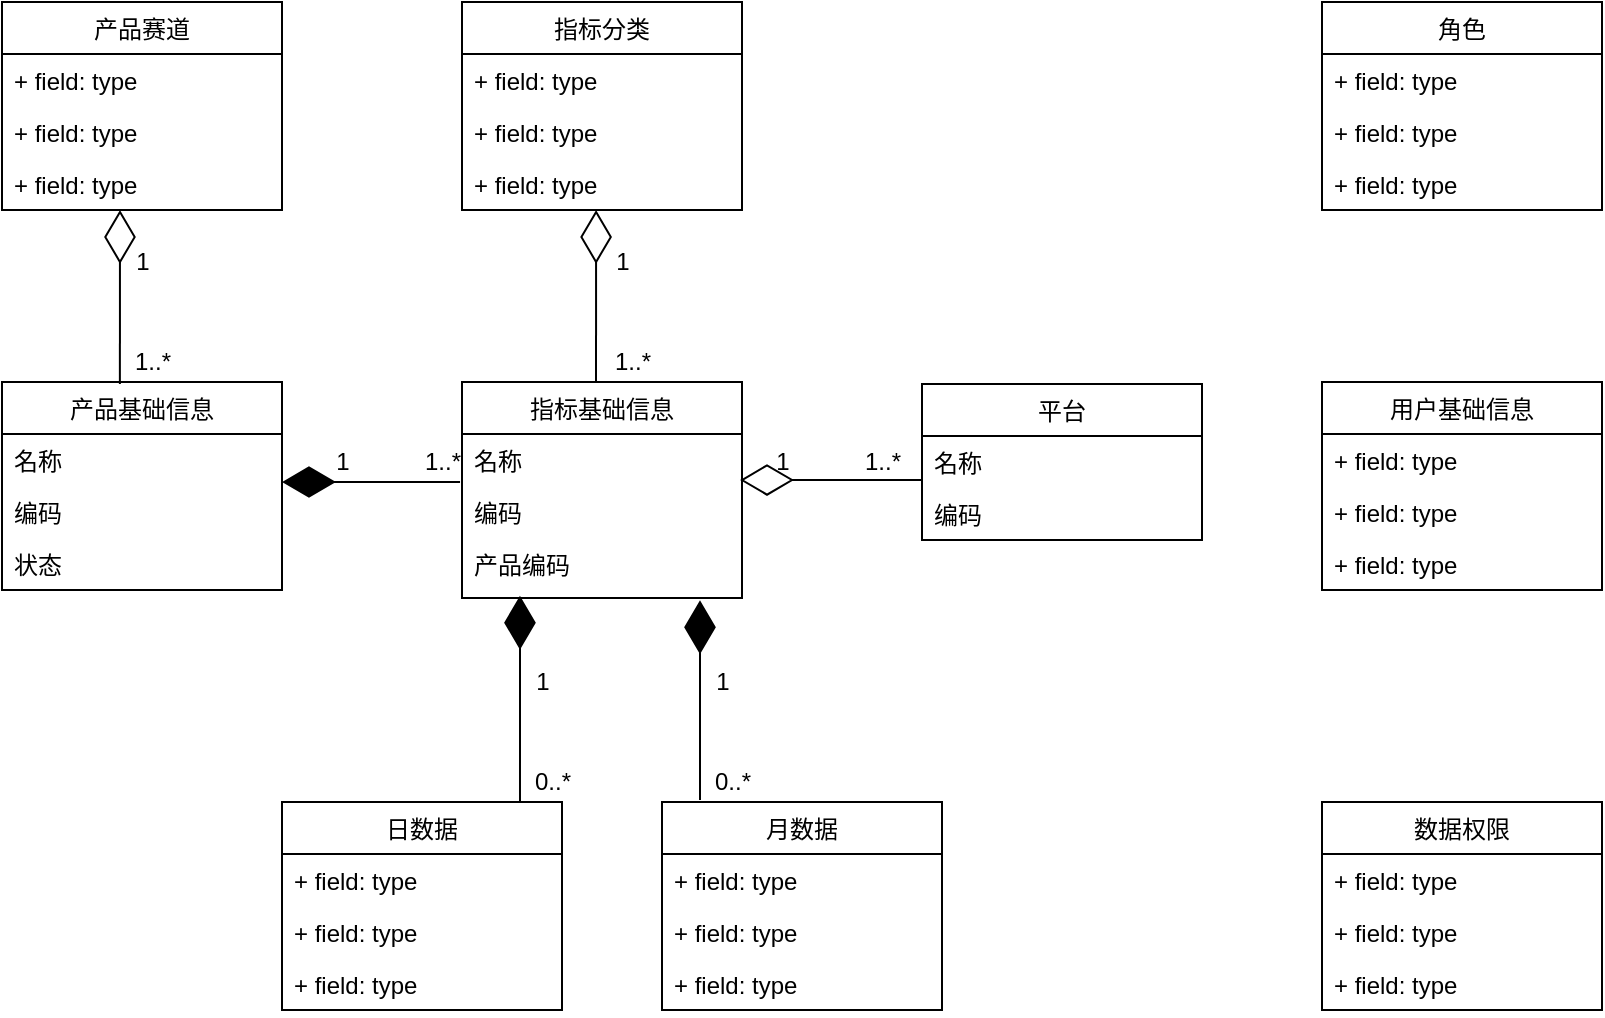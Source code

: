<mxfile version="14.9.9" type="github">
  <diagram id="4ZJ0vDUUfTBXr_d-hYEK" name="Page-1">
    <mxGraphModel dx="1298" dy="748" grid="1" gridSize="10" guides="1" tooltips="1" connect="1" arrows="1" fold="1" page="1" pageScale="1" pageWidth="827" pageHeight="1169" math="0" shadow="0">
      <root>
        <mxCell id="0" />
        <mxCell id="1" parent="0" />
        <mxCell id="1pAz7i3gaedMpaVAOuG8-1" value="指标基础信息" style="swimlane;fontStyle=0;childLayout=stackLayout;horizontal=1;startSize=26;fillColor=none;horizontalStack=0;resizeParent=1;resizeParentMax=0;resizeLast=0;collapsible=1;marginBottom=0;" vertex="1" parent="1">
          <mxGeometry x="330" y="390" width="140" height="108" as="geometry" />
        </mxCell>
        <mxCell id="1pAz7i3gaedMpaVAOuG8-2" value="名称" style="text;strokeColor=none;fillColor=none;align=left;verticalAlign=top;spacingLeft=4;spacingRight=4;overflow=hidden;rotatable=0;points=[[0,0.5],[1,0.5]];portConstraint=eastwest;" vertex="1" parent="1pAz7i3gaedMpaVAOuG8-1">
          <mxGeometry y="26" width="140" height="26" as="geometry" />
        </mxCell>
        <mxCell id="1pAz7i3gaedMpaVAOuG8-3" value="编码" style="text;strokeColor=none;fillColor=none;align=left;verticalAlign=top;spacingLeft=4;spacingRight=4;overflow=hidden;rotatable=0;points=[[0,0.5],[1,0.5]];portConstraint=eastwest;" vertex="1" parent="1pAz7i3gaedMpaVAOuG8-1">
          <mxGeometry y="52" width="140" height="26" as="geometry" />
        </mxCell>
        <mxCell id="1pAz7i3gaedMpaVAOuG8-4" value="产品编码" style="text;strokeColor=none;fillColor=none;align=left;verticalAlign=top;spacingLeft=4;spacingRight=4;overflow=hidden;rotatable=0;points=[[0,0.5],[1,0.5]];portConstraint=eastwest;" vertex="1" parent="1pAz7i3gaedMpaVAOuG8-1">
          <mxGeometry y="78" width="140" height="30" as="geometry" />
        </mxCell>
        <mxCell id="1pAz7i3gaedMpaVAOuG8-9" value="指标分类" style="swimlane;fontStyle=0;childLayout=stackLayout;horizontal=1;startSize=26;fillColor=none;horizontalStack=0;resizeParent=1;resizeParentMax=0;resizeLast=0;collapsible=1;marginBottom=0;" vertex="1" parent="1">
          <mxGeometry x="330" y="200" width="140" height="104" as="geometry" />
        </mxCell>
        <mxCell id="1pAz7i3gaedMpaVAOuG8-10" value="+ field: type" style="text;strokeColor=none;fillColor=none;align=left;verticalAlign=top;spacingLeft=4;spacingRight=4;overflow=hidden;rotatable=0;points=[[0,0.5],[1,0.5]];portConstraint=eastwest;" vertex="1" parent="1pAz7i3gaedMpaVAOuG8-9">
          <mxGeometry y="26" width="140" height="26" as="geometry" />
        </mxCell>
        <mxCell id="1pAz7i3gaedMpaVAOuG8-11" value="+ field: type" style="text;strokeColor=none;fillColor=none;align=left;verticalAlign=top;spacingLeft=4;spacingRight=4;overflow=hidden;rotatable=0;points=[[0,0.5],[1,0.5]];portConstraint=eastwest;" vertex="1" parent="1pAz7i3gaedMpaVAOuG8-9">
          <mxGeometry y="52" width="140" height="26" as="geometry" />
        </mxCell>
        <mxCell id="1pAz7i3gaedMpaVAOuG8-12" value="+ field: type" style="text;strokeColor=none;fillColor=none;align=left;verticalAlign=top;spacingLeft=4;spacingRight=4;overflow=hidden;rotatable=0;points=[[0,0.5],[1,0.5]];portConstraint=eastwest;" vertex="1" parent="1pAz7i3gaedMpaVAOuG8-9">
          <mxGeometry y="78" width="140" height="26" as="geometry" />
        </mxCell>
        <mxCell id="1pAz7i3gaedMpaVAOuG8-13" value="产品基础信息" style="swimlane;fontStyle=0;childLayout=stackLayout;horizontal=1;startSize=26;fillColor=none;horizontalStack=0;resizeParent=1;resizeParentMax=0;resizeLast=0;collapsible=1;marginBottom=0;" vertex="1" parent="1">
          <mxGeometry x="100" y="390" width="140" height="104" as="geometry" />
        </mxCell>
        <mxCell id="1pAz7i3gaedMpaVAOuG8-14" value="名称" style="text;strokeColor=none;fillColor=none;align=left;verticalAlign=top;spacingLeft=4;spacingRight=4;overflow=hidden;rotatable=0;points=[[0,0.5],[1,0.5]];portConstraint=eastwest;" vertex="1" parent="1pAz7i3gaedMpaVAOuG8-13">
          <mxGeometry y="26" width="140" height="26" as="geometry" />
        </mxCell>
        <mxCell id="1pAz7i3gaedMpaVAOuG8-15" value="编码" style="text;strokeColor=none;fillColor=none;align=left;verticalAlign=top;spacingLeft=4;spacingRight=4;overflow=hidden;rotatable=0;points=[[0,0.5],[1,0.5]];portConstraint=eastwest;" vertex="1" parent="1pAz7i3gaedMpaVAOuG8-13">
          <mxGeometry y="52" width="140" height="26" as="geometry" />
        </mxCell>
        <mxCell id="1pAz7i3gaedMpaVAOuG8-16" value="状态" style="text;strokeColor=none;fillColor=none;align=left;verticalAlign=top;spacingLeft=4;spacingRight=4;overflow=hidden;rotatable=0;points=[[0,0.5],[1,0.5]];portConstraint=eastwest;" vertex="1" parent="1pAz7i3gaedMpaVAOuG8-13">
          <mxGeometry y="78" width="140" height="26" as="geometry" />
        </mxCell>
        <mxCell id="1pAz7i3gaedMpaVAOuG8-17" value="产品赛道" style="swimlane;fontStyle=0;childLayout=stackLayout;horizontal=1;startSize=26;fillColor=none;horizontalStack=0;resizeParent=1;resizeParentMax=0;resizeLast=0;collapsible=1;marginBottom=0;" vertex="1" parent="1">
          <mxGeometry x="100" y="200" width="140" height="104" as="geometry" />
        </mxCell>
        <mxCell id="1pAz7i3gaedMpaVAOuG8-18" value="+ field: type" style="text;strokeColor=none;fillColor=none;align=left;verticalAlign=top;spacingLeft=4;spacingRight=4;overflow=hidden;rotatable=0;points=[[0,0.5],[1,0.5]];portConstraint=eastwest;" vertex="1" parent="1pAz7i3gaedMpaVAOuG8-17">
          <mxGeometry y="26" width="140" height="26" as="geometry" />
        </mxCell>
        <mxCell id="1pAz7i3gaedMpaVAOuG8-19" value="+ field: type" style="text;strokeColor=none;fillColor=none;align=left;verticalAlign=top;spacingLeft=4;spacingRight=4;overflow=hidden;rotatable=0;points=[[0,0.5],[1,0.5]];portConstraint=eastwest;" vertex="1" parent="1pAz7i3gaedMpaVAOuG8-17">
          <mxGeometry y="52" width="140" height="26" as="geometry" />
        </mxCell>
        <mxCell id="1pAz7i3gaedMpaVAOuG8-20" value="+ field: type" style="text;strokeColor=none;fillColor=none;align=left;verticalAlign=top;spacingLeft=4;spacingRight=4;overflow=hidden;rotatable=0;points=[[0,0.5],[1,0.5]];portConstraint=eastwest;" vertex="1" parent="1pAz7i3gaedMpaVAOuG8-17">
          <mxGeometry y="78" width="140" height="26" as="geometry" />
        </mxCell>
        <mxCell id="1pAz7i3gaedMpaVAOuG8-21" value="" style="endArrow=diamondThin;endFill=0;endSize=24;html=1;entryX=0.479;entryY=1;entryDx=0;entryDy=0;entryPerimeter=0;" edge="1" parent="1" target="1pAz7i3gaedMpaVAOuG8-12">
          <mxGeometry width="160" relative="1" as="geometry">
            <mxPoint x="397" y="390" as="sourcePoint" />
            <mxPoint x="500" y="380" as="targetPoint" />
          </mxGeometry>
        </mxCell>
        <mxCell id="1pAz7i3gaedMpaVAOuG8-22" value="" style="endArrow=diamondThin;endFill=0;endSize=24;html=1;exitX=0.421;exitY=0.01;exitDx=0;exitDy=0;exitPerimeter=0;" edge="1" parent="1" source="1pAz7i3gaedMpaVAOuG8-13">
          <mxGeometry width="160" relative="1" as="geometry">
            <mxPoint x="188" y="390" as="sourcePoint" />
            <mxPoint x="159" y="304" as="targetPoint" />
          </mxGeometry>
        </mxCell>
        <mxCell id="1pAz7i3gaedMpaVAOuG8-23" value="用户基础信息" style="swimlane;fontStyle=0;childLayout=stackLayout;horizontal=1;startSize=26;fillColor=none;horizontalStack=0;resizeParent=1;resizeParentMax=0;resizeLast=0;collapsible=1;marginBottom=0;" vertex="1" parent="1">
          <mxGeometry x="760" y="390" width="140" height="104" as="geometry" />
        </mxCell>
        <mxCell id="1pAz7i3gaedMpaVAOuG8-24" value="+ field: type" style="text;strokeColor=none;fillColor=none;align=left;verticalAlign=top;spacingLeft=4;spacingRight=4;overflow=hidden;rotatable=0;points=[[0,0.5],[1,0.5]];portConstraint=eastwest;" vertex="1" parent="1pAz7i3gaedMpaVAOuG8-23">
          <mxGeometry y="26" width="140" height="26" as="geometry" />
        </mxCell>
        <mxCell id="1pAz7i3gaedMpaVAOuG8-25" value="+ field: type" style="text;strokeColor=none;fillColor=none;align=left;verticalAlign=top;spacingLeft=4;spacingRight=4;overflow=hidden;rotatable=0;points=[[0,0.5],[1,0.5]];portConstraint=eastwest;" vertex="1" parent="1pAz7i3gaedMpaVAOuG8-23">
          <mxGeometry y="52" width="140" height="26" as="geometry" />
        </mxCell>
        <mxCell id="1pAz7i3gaedMpaVAOuG8-26" value="+ field: type" style="text;strokeColor=none;fillColor=none;align=left;verticalAlign=top;spacingLeft=4;spacingRight=4;overflow=hidden;rotatable=0;points=[[0,0.5],[1,0.5]];portConstraint=eastwest;" vertex="1" parent="1pAz7i3gaedMpaVAOuG8-23">
          <mxGeometry y="78" width="140" height="26" as="geometry" />
        </mxCell>
        <mxCell id="1pAz7i3gaedMpaVAOuG8-27" value="角色" style="swimlane;fontStyle=0;childLayout=stackLayout;horizontal=1;startSize=26;fillColor=none;horizontalStack=0;resizeParent=1;resizeParentMax=0;resizeLast=0;collapsible=1;marginBottom=0;" vertex="1" parent="1">
          <mxGeometry x="760" y="200" width="140" height="104" as="geometry" />
        </mxCell>
        <mxCell id="1pAz7i3gaedMpaVAOuG8-28" value="+ field: type" style="text;strokeColor=none;fillColor=none;align=left;verticalAlign=top;spacingLeft=4;spacingRight=4;overflow=hidden;rotatable=0;points=[[0,0.5],[1,0.5]];portConstraint=eastwest;" vertex="1" parent="1pAz7i3gaedMpaVAOuG8-27">
          <mxGeometry y="26" width="140" height="26" as="geometry" />
        </mxCell>
        <mxCell id="1pAz7i3gaedMpaVAOuG8-29" value="+ field: type" style="text;strokeColor=none;fillColor=none;align=left;verticalAlign=top;spacingLeft=4;spacingRight=4;overflow=hidden;rotatable=0;points=[[0,0.5],[1,0.5]];portConstraint=eastwest;" vertex="1" parent="1pAz7i3gaedMpaVAOuG8-27">
          <mxGeometry y="52" width="140" height="26" as="geometry" />
        </mxCell>
        <mxCell id="1pAz7i3gaedMpaVAOuG8-30" value="+ field: type" style="text;strokeColor=none;fillColor=none;align=left;verticalAlign=top;spacingLeft=4;spacingRight=4;overflow=hidden;rotatable=0;points=[[0,0.5],[1,0.5]];portConstraint=eastwest;" vertex="1" parent="1pAz7i3gaedMpaVAOuG8-27">
          <mxGeometry y="78" width="140" height="26" as="geometry" />
        </mxCell>
        <mxCell id="1pAz7i3gaedMpaVAOuG8-31" value="日数据" style="swimlane;fontStyle=0;childLayout=stackLayout;horizontal=1;startSize=26;fillColor=none;horizontalStack=0;resizeParent=1;resizeParentMax=0;resizeLast=0;collapsible=1;marginBottom=0;" vertex="1" parent="1">
          <mxGeometry x="240" y="600" width="140" height="104" as="geometry" />
        </mxCell>
        <mxCell id="1pAz7i3gaedMpaVAOuG8-32" value="+ field: type" style="text;strokeColor=none;fillColor=none;align=left;verticalAlign=top;spacingLeft=4;spacingRight=4;overflow=hidden;rotatable=0;points=[[0,0.5],[1,0.5]];portConstraint=eastwest;" vertex="1" parent="1pAz7i3gaedMpaVAOuG8-31">
          <mxGeometry y="26" width="140" height="26" as="geometry" />
        </mxCell>
        <mxCell id="1pAz7i3gaedMpaVAOuG8-33" value="+ field: type" style="text;strokeColor=none;fillColor=none;align=left;verticalAlign=top;spacingLeft=4;spacingRight=4;overflow=hidden;rotatable=0;points=[[0,0.5],[1,0.5]];portConstraint=eastwest;" vertex="1" parent="1pAz7i3gaedMpaVAOuG8-31">
          <mxGeometry y="52" width="140" height="26" as="geometry" />
        </mxCell>
        <mxCell id="1pAz7i3gaedMpaVAOuG8-34" value="+ field: type" style="text;strokeColor=none;fillColor=none;align=left;verticalAlign=top;spacingLeft=4;spacingRight=4;overflow=hidden;rotatable=0;points=[[0,0.5],[1,0.5]];portConstraint=eastwest;" vertex="1" parent="1pAz7i3gaedMpaVAOuG8-31">
          <mxGeometry y="78" width="140" height="26" as="geometry" />
        </mxCell>
        <mxCell id="1pAz7i3gaedMpaVAOuG8-35" value="月数据" style="swimlane;fontStyle=0;childLayout=stackLayout;horizontal=1;startSize=26;fillColor=none;horizontalStack=0;resizeParent=1;resizeParentMax=0;resizeLast=0;collapsible=1;marginBottom=0;" vertex="1" parent="1">
          <mxGeometry x="430" y="600" width="140" height="104" as="geometry" />
        </mxCell>
        <mxCell id="1pAz7i3gaedMpaVAOuG8-36" value="+ field: type" style="text;strokeColor=none;fillColor=none;align=left;verticalAlign=top;spacingLeft=4;spacingRight=4;overflow=hidden;rotatable=0;points=[[0,0.5],[1,0.5]];portConstraint=eastwest;" vertex="1" parent="1pAz7i3gaedMpaVAOuG8-35">
          <mxGeometry y="26" width="140" height="26" as="geometry" />
        </mxCell>
        <mxCell id="1pAz7i3gaedMpaVAOuG8-37" value="+ field: type" style="text;strokeColor=none;fillColor=none;align=left;verticalAlign=top;spacingLeft=4;spacingRight=4;overflow=hidden;rotatable=0;points=[[0,0.5],[1,0.5]];portConstraint=eastwest;" vertex="1" parent="1pAz7i3gaedMpaVAOuG8-35">
          <mxGeometry y="52" width="140" height="26" as="geometry" />
        </mxCell>
        <mxCell id="1pAz7i3gaedMpaVAOuG8-38" value="+ field: type" style="text;strokeColor=none;fillColor=none;align=left;verticalAlign=top;spacingLeft=4;spacingRight=4;overflow=hidden;rotatable=0;points=[[0,0.5],[1,0.5]];portConstraint=eastwest;" vertex="1" parent="1pAz7i3gaedMpaVAOuG8-35">
          <mxGeometry y="78" width="140" height="26" as="geometry" />
        </mxCell>
        <mxCell id="1pAz7i3gaedMpaVAOuG8-39" value="" style="endArrow=diamondThin;endFill=1;endSize=24;html=1;entryX=0.207;entryY=0.962;entryDx=0;entryDy=0;entryPerimeter=0;" edge="1" parent="1" target="1pAz7i3gaedMpaVAOuG8-4">
          <mxGeometry width="160" relative="1" as="geometry">
            <mxPoint x="359" y="600" as="sourcePoint" />
            <mxPoint x="360" y="550" as="targetPoint" />
          </mxGeometry>
        </mxCell>
        <mxCell id="1pAz7i3gaedMpaVAOuG8-40" value="" style="endArrow=diamondThin;endFill=1;endSize=24;html=1;entryX=0.85;entryY=1.038;entryDx=0;entryDy=0;entryPerimeter=0;" edge="1" parent="1" target="1pAz7i3gaedMpaVAOuG8-4">
          <mxGeometry width="160" relative="1" as="geometry">
            <mxPoint x="449" y="599" as="sourcePoint" />
            <mxPoint x="470" y="380" as="targetPoint" />
            <Array as="points">
              <mxPoint x="449" y="560" />
            </Array>
          </mxGeometry>
        </mxCell>
        <mxCell id="1pAz7i3gaedMpaVAOuG8-41" value="数据权限" style="swimlane;fontStyle=0;childLayout=stackLayout;horizontal=1;startSize=26;fillColor=none;horizontalStack=0;resizeParent=1;resizeParentMax=0;resizeLast=0;collapsible=1;marginBottom=0;" vertex="1" parent="1">
          <mxGeometry x="760" y="600" width="140" height="104" as="geometry" />
        </mxCell>
        <mxCell id="1pAz7i3gaedMpaVAOuG8-42" value="+ field: type" style="text;strokeColor=none;fillColor=none;align=left;verticalAlign=top;spacingLeft=4;spacingRight=4;overflow=hidden;rotatable=0;points=[[0,0.5],[1,0.5]];portConstraint=eastwest;" vertex="1" parent="1pAz7i3gaedMpaVAOuG8-41">
          <mxGeometry y="26" width="140" height="26" as="geometry" />
        </mxCell>
        <mxCell id="1pAz7i3gaedMpaVAOuG8-43" value="+ field: type" style="text;strokeColor=none;fillColor=none;align=left;verticalAlign=top;spacingLeft=4;spacingRight=4;overflow=hidden;rotatable=0;points=[[0,0.5],[1,0.5]];portConstraint=eastwest;" vertex="1" parent="1pAz7i3gaedMpaVAOuG8-41">
          <mxGeometry y="52" width="140" height="26" as="geometry" />
        </mxCell>
        <mxCell id="1pAz7i3gaedMpaVAOuG8-44" value="+ field: type" style="text;strokeColor=none;fillColor=none;align=left;verticalAlign=top;spacingLeft=4;spacingRight=4;overflow=hidden;rotatable=0;points=[[0,0.5],[1,0.5]];portConstraint=eastwest;" vertex="1" parent="1pAz7i3gaedMpaVAOuG8-41">
          <mxGeometry y="78" width="140" height="26" as="geometry" />
        </mxCell>
        <mxCell id="1pAz7i3gaedMpaVAOuG8-51" value="1" style="text;html=1;align=center;verticalAlign=middle;resizable=0;points=[];autosize=1;strokeColor=none;" vertex="1" parent="1">
          <mxGeometry x="160" y="320" width="20" height="20" as="geometry" />
        </mxCell>
        <mxCell id="1pAz7i3gaedMpaVAOuG8-52" value="1..*" style="text;html=1;align=center;verticalAlign=middle;resizable=0;points=[];autosize=1;strokeColor=none;" vertex="1" parent="1">
          <mxGeometry x="160" y="370" width="30" height="20" as="geometry" />
        </mxCell>
        <mxCell id="1pAz7i3gaedMpaVAOuG8-53" value="1" style="text;html=1;align=center;verticalAlign=middle;resizable=0;points=[];autosize=1;strokeColor=none;" vertex="1" parent="1">
          <mxGeometry x="400" y="320" width="20" height="20" as="geometry" />
        </mxCell>
        <mxCell id="1pAz7i3gaedMpaVAOuG8-54" value="1..*" style="text;html=1;align=center;verticalAlign=middle;resizable=0;points=[];autosize=1;strokeColor=none;" vertex="1" parent="1">
          <mxGeometry x="400" y="370" width="30" height="20" as="geometry" />
        </mxCell>
        <mxCell id="1pAz7i3gaedMpaVAOuG8-56" value="1" style="text;html=1;align=center;verticalAlign=middle;resizable=0;points=[];autosize=1;strokeColor=none;" vertex="1" parent="1">
          <mxGeometry x="360" y="530" width="20" height="20" as="geometry" />
        </mxCell>
        <mxCell id="1pAz7i3gaedMpaVAOuG8-57" value="0..*" style="text;html=1;align=center;verticalAlign=middle;resizable=0;points=[];autosize=1;strokeColor=none;" vertex="1" parent="1">
          <mxGeometry x="360" y="580" width="30" height="20" as="geometry" />
        </mxCell>
        <mxCell id="1pAz7i3gaedMpaVAOuG8-58" value="1" style="text;html=1;align=center;verticalAlign=middle;resizable=0;points=[];autosize=1;strokeColor=none;" vertex="1" parent="1">
          <mxGeometry x="450" y="530" width="20" height="20" as="geometry" />
        </mxCell>
        <mxCell id="1pAz7i3gaedMpaVAOuG8-59" value="0..*" style="text;html=1;align=center;verticalAlign=middle;resizable=0;points=[];autosize=1;strokeColor=none;" vertex="1" parent="1">
          <mxGeometry x="450" y="580" width="30" height="20" as="geometry" />
        </mxCell>
        <mxCell id="1pAz7i3gaedMpaVAOuG8-69" value="平台" style="swimlane;fontStyle=0;childLayout=stackLayout;horizontal=1;startSize=26;fillColor=none;horizontalStack=0;resizeParent=1;resizeParentMax=0;resizeLast=0;collapsible=1;marginBottom=0;" vertex="1" parent="1">
          <mxGeometry x="560" y="391" width="140" height="78" as="geometry" />
        </mxCell>
        <mxCell id="1pAz7i3gaedMpaVAOuG8-70" value="名称" style="text;strokeColor=none;fillColor=none;align=left;verticalAlign=top;spacingLeft=4;spacingRight=4;overflow=hidden;rotatable=0;points=[[0,0.5],[1,0.5]];portConstraint=eastwest;" vertex="1" parent="1pAz7i3gaedMpaVAOuG8-69">
          <mxGeometry y="26" width="140" height="26" as="geometry" />
        </mxCell>
        <mxCell id="1pAz7i3gaedMpaVAOuG8-71" value="编码" style="text;strokeColor=none;fillColor=none;align=left;verticalAlign=top;spacingLeft=4;spacingRight=4;overflow=hidden;rotatable=0;points=[[0,0.5],[1,0.5]];portConstraint=eastwest;" vertex="1" parent="1pAz7i3gaedMpaVAOuG8-69">
          <mxGeometry y="52" width="140" height="26" as="geometry" />
        </mxCell>
        <mxCell id="1pAz7i3gaedMpaVAOuG8-73" value="" style="endArrow=diamondThin;endFill=1;endSize=24;html=1;exitX=-0.007;exitY=0.923;exitDx=0;exitDy=0;exitPerimeter=0;" edge="1" parent="1" source="1pAz7i3gaedMpaVAOuG8-2">
          <mxGeometry width="160" relative="1" as="geometry">
            <mxPoint x="330" y="420" as="sourcePoint" />
            <mxPoint x="240" y="440" as="targetPoint" />
          </mxGeometry>
        </mxCell>
        <mxCell id="1pAz7i3gaedMpaVAOuG8-74" value="1" style="text;html=1;align=center;verticalAlign=middle;resizable=0;points=[];autosize=1;strokeColor=none;" vertex="1" parent="1">
          <mxGeometry x="260" y="420" width="20" height="20" as="geometry" />
        </mxCell>
        <mxCell id="1pAz7i3gaedMpaVAOuG8-75" value="1..*" style="text;html=1;align=center;verticalAlign=middle;resizable=0;points=[];autosize=1;strokeColor=none;" vertex="1" parent="1">
          <mxGeometry x="305" y="420" width="30" height="20" as="geometry" />
        </mxCell>
        <mxCell id="1pAz7i3gaedMpaVAOuG8-80" value="" style="endArrow=diamondThin;endFill=0;endSize=24;html=1;entryX=0.993;entryY=0.885;entryDx=0;entryDy=0;entryPerimeter=0;" edge="1" parent="1" target="1pAz7i3gaedMpaVAOuG8-2">
          <mxGeometry width="160" relative="1" as="geometry">
            <mxPoint x="560" y="439" as="sourcePoint" />
            <mxPoint x="407.06" y="314" as="targetPoint" />
          </mxGeometry>
        </mxCell>
        <mxCell id="1pAz7i3gaedMpaVAOuG8-81" value="1" style="text;html=1;align=center;verticalAlign=middle;resizable=0;points=[];autosize=1;strokeColor=none;" vertex="1" parent="1">
          <mxGeometry x="480" y="420" width="20" height="20" as="geometry" />
        </mxCell>
        <mxCell id="1pAz7i3gaedMpaVAOuG8-82" value="1..*" style="text;html=1;align=center;verticalAlign=middle;resizable=0;points=[];autosize=1;strokeColor=none;" vertex="1" parent="1">
          <mxGeometry x="525" y="420" width="30" height="20" as="geometry" />
        </mxCell>
      </root>
    </mxGraphModel>
  </diagram>
</mxfile>

